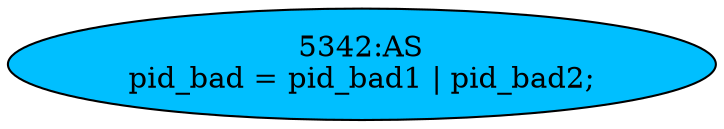 strict digraph "" {
	node [label="\N"];
	"5342:AS"	 [ast="<pyverilog.vparser.ast.Assign object at 0x7f13b5578250>",
		def_var="['pid_bad']",
		fillcolor=deepskyblue,
		label="5342:AS
pid_bad = pid_bad1 | pid_bad2;",
		statements="[]",
		style=filled,
		typ=Assign,
		use_var="['pid_bad1', 'pid_bad2']"];
}
